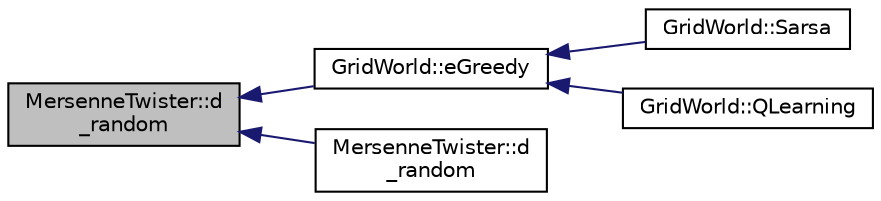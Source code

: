 digraph "MersenneTwister::d_random"
{
  bgcolor="transparent";
  edge [fontname="Helvetica",fontsize="10",labelfontname="Helvetica",labelfontsize="10"];
  node [fontname="Helvetica",fontsize="10",shape=record];
  rankdir="LR";
  Node3 [label="MersenneTwister::d\l_random",height=0.2,width=0.4,color="black", fillcolor="grey75", style="filled", fontcolor="black"];
  Node3 -> Node4 [dir="back",color="midnightblue",fontsize="10",style="solid",fontname="Helvetica"];
  Node4 [label="GridWorld::eGreedy",height=0.2,width=0.4,color="black",URL="$classGridWorld.html#a87fc3feb5c480cfce865c7005d1eaf50",tooltip="Selects an action for a state s following an e-greedy policy. "];
  Node4 -> Node5 [dir="back",color="midnightblue",fontsize="10",style="solid",fontname="Helvetica"];
  Node5 [label="GridWorld::Sarsa",height=0.2,width=0.4,color="black",URL="$classGridWorld.html#ad1c7b6d4e864ef8e8aca9163c2d8cd86",tooltip="Temporal difference method for finding the optimal policy using SARSA. "];
  Node4 -> Node6 [dir="back",color="midnightblue",fontsize="10",style="solid",fontname="Helvetica"];
  Node6 [label="GridWorld::QLearning",height=0.2,width=0.4,color="black",URL="$classGridWorld.html#abdbd7b78344fe0db7dbdd4f55d8ace70",tooltip="Temporal difference method for finding the optimal policy using Q-Learning. "];
  Node3 -> Node7 [dir="back",color="midnightblue",fontsize="10",style="solid",fontname="Helvetica"];
  Node7 [label="MersenneTwister::d\l_random",height=0.2,width=0.4,color="black",URL="$classMersenneTwister.html#ab10a35d31b546395cab15184ca993aa2",tooltip="Pseudo-random number generator using the Mersenne Twister method. "];
}
